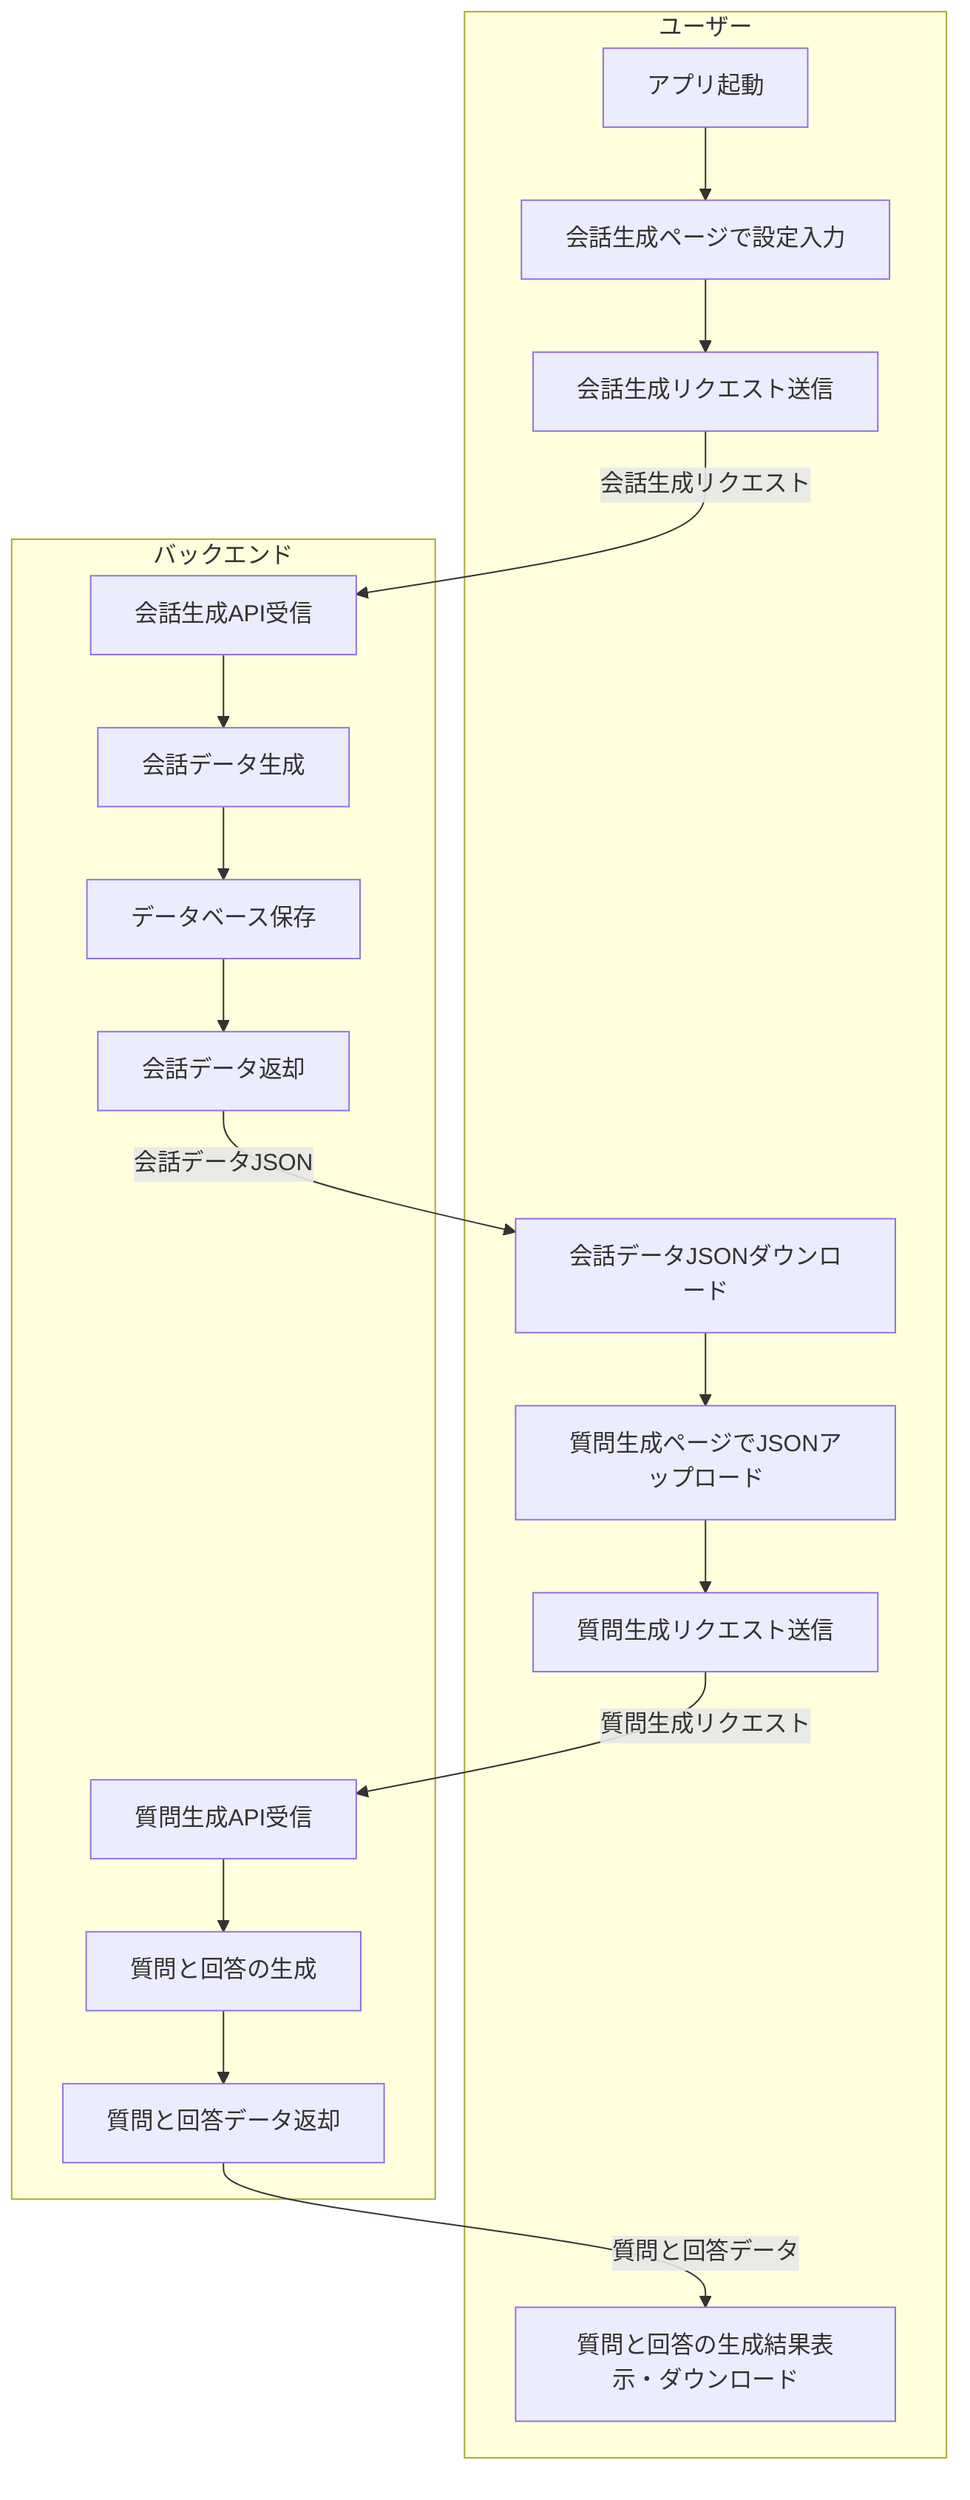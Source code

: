 flowchart TD
    subgraph ユーザー
        A[アプリ起動]
        B[会話生成ページで設定入力]
        C[会話生成リクエスト送信]
        D[会話データJSONダウンロード]
        E[質問生成ページでJSONアップロード]
        F[質問生成リクエスト送信]
        G[質問と回答の生成結果表示・ダウンロード]
    end

    subgraph バックエンド
        H[会話生成API受信]
        I[会話データ生成]
        J[データベース保存]
        K[会話データ返却]
        L[質問生成API受信]
        M[質問と回答の生成]
        N[質問と回答データ返却]
    end

    A --> B --> C
    C -->|会話生成リクエスト| H
    H --> I --> J --> K
    K -->|会話データJSON| D
    D --> E
    E --> F
    F -->|質問生成リクエスト| L
    L --> M --> N
    N -->|質問と回答データ| G
